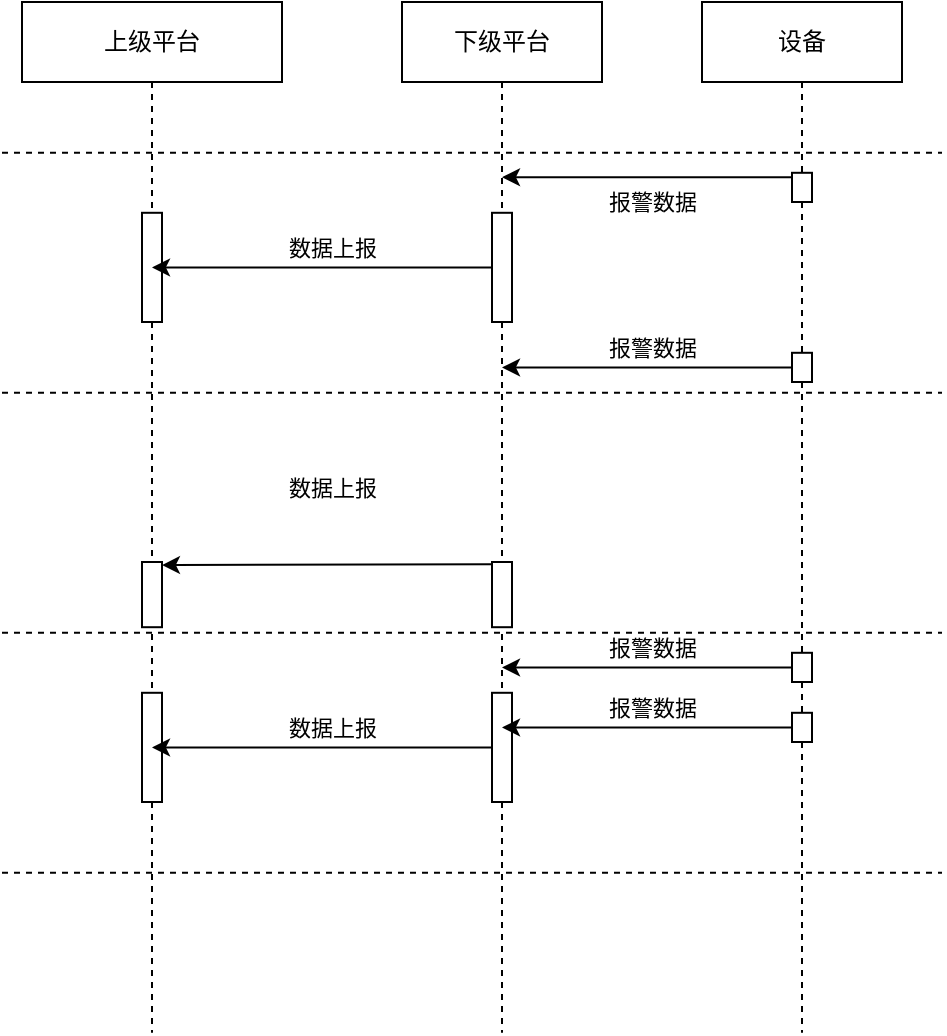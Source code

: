 <mxfile version="16.2.2" type="github" pages="5">
  <diagram name="Page-1" id="c37626ed-c26b-45fb-9056-f9ebc6bb27b6">
    <mxGraphModel dx="1123" dy="1518" grid="1" gridSize="10" guides="1" tooltips="1" connect="1" arrows="1" fold="1" page="1" pageScale="1" pageWidth="1100" pageHeight="850" background="none" math="0" shadow="0">
      <root>
        <mxCell id="0" />
        <mxCell id="1" parent="0" />
        <mxCell id="dhRPjGZvzD08Ao77nAWI-18" value="上级平台" style="shape=umlLifeline;perimeter=lifelinePerimeter;whiteSpace=wrap;html=1;container=1;collapsible=0;recursiveResize=0;outlineConnect=0;" vertex="1" parent="1">
          <mxGeometry x="325" y="-683" width="130" height="515.4" as="geometry" />
        </mxCell>
        <mxCell id="dhRPjGZvzD08Ao77nAWI-32" value="" style="html=1;points=[];perimeter=orthogonalPerimeter;" vertex="1" parent="dhRPjGZvzD08Ao77nAWI-18">
          <mxGeometry x="60" y="105.4" width="10" height="54.6" as="geometry" />
        </mxCell>
        <mxCell id="dhRPjGZvzD08Ao77nAWI-46" value="" style="html=1;points=[];perimeter=orthogonalPerimeter;" vertex="1" parent="dhRPjGZvzD08Ao77nAWI-18">
          <mxGeometry x="60" y="280" width="10" height="32.6" as="geometry" />
        </mxCell>
        <mxCell id="dhRPjGZvzD08Ao77nAWI-48" value="" style="html=1;points=[];perimeter=orthogonalPerimeter;" vertex="1" parent="dhRPjGZvzD08Ao77nAWI-18">
          <mxGeometry x="60" y="345.4" width="10" height="54.6" as="geometry" />
        </mxCell>
        <mxCell id="dhRPjGZvzD08Ao77nAWI-29" value="下级平台" style="shape=umlLifeline;perimeter=lifelinePerimeter;whiteSpace=wrap;html=1;container=1;collapsible=0;recursiveResize=0;outlineConnect=0;" vertex="1" parent="1">
          <mxGeometry x="515" y="-683" width="100" height="515.4" as="geometry" />
        </mxCell>
        <mxCell id="dhRPjGZvzD08Ao77nAWI-30" value="" style="html=1;points=[];perimeter=orthogonalPerimeter;" vertex="1" parent="dhRPjGZvzD08Ao77nAWI-29">
          <mxGeometry x="45" y="105.4" width="10" height="54.6" as="geometry" />
        </mxCell>
        <mxCell id="dhRPjGZvzD08Ao77nAWI-45" value="" style="html=1;points=[];perimeter=orthogonalPerimeter;" vertex="1" parent="dhRPjGZvzD08Ao77nAWI-29">
          <mxGeometry x="45" y="280" width="10" height="32.6" as="geometry" />
        </mxCell>
        <mxCell id="dhRPjGZvzD08Ao77nAWI-47" value="" style="html=1;points=[];perimeter=orthogonalPerimeter;" vertex="1" parent="dhRPjGZvzD08Ao77nAWI-29">
          <mxGeometry x="45" y="345.4" width="10" height="54.6" as="geometry" />
        </mxCell>
        <mxCell id="dhRPjGZvzD08Ao77nAWI-35" value="" style="endArrow=none;dashed=1;html=1;rounded=0;" edge="1" parent="1">
          <mxGeometry width="50" height="50" relative="1" as="geometry">
            <mxPoint x="315" y="-607.6" as="sourcePoint" />
            <mxPoint x="785" y="-607.6" as="targetPoint" />
            <Array as="points" />
          </mxGeometry>
        </mxCell>
        <mxCell id="dhRPjGZvzD08Ao77nAWI-36" value="设备" style="shape=umlLifeline;perimeter=lifelinePerimeter;whiteSpace=wrap;html=1;container=1;collapsible=0;recursiveResize=0;outlineConnect=0;" vertex="1" parent="1">
          <mxGeometry x="665" y="-683" width="100" height="515.4" as="geometry" />
        </mxCell>
        <mxCell id="dhRPjGZvzD08Ao77nAWI-37" value="" style="html=1;points=[];perimeter=orthogonalPerimeter;" vertex="1" parent="dhRPjGZvzD08Ao77nAWI-36">
          <mxGeometry x="45" y="85.4" width="10" height="14.6" as="geometry" />
        </mxCell>
        <mxCell id="dhRPjGZvzD08Ao77nAWI-42" value="" style="html=1;points=[];perimeter=orthogonalPerimeter;" vertex="1" parent="dhRPjGZvzD08Ao77nAWI-36">
          <mxGeometry x="45" y="175.4" width="10" height="14.6" as="geometry" />
        </mxCell>
        <mxCell id="dhRPjGZvzD08Ao77nAWI-43" value="" style="html=1;points=[];perimeter=orthogonalPerimeter;" vertex="1" parent="dhRPjGZvzD08Ao77nAWI-36">
          <mxGeometry x="45" y="325.4" width="10" height="14.6" as="geometry" />
        </mxCell>
        <mxCell id="dhRPjGZvzD08Ao77nAWI-44" value="" style="html=1;points=[];perimeter=orthogonalPerimeter;" vertex="1" parent="dhRPjGZvzD08Ao77nAWI-36">
          <mxGeometry x="45" y="355.4" width="10" height="14.6" as="geometry" />
        </mxCell>
        <mxCell id="dhRPjGZvzD08Ao77nAWI-38" value="" style="edgeStyle=none;rounded=0;orthogonalLoop=1;jettySize=auto;html=1;exitX=0;exitY=0.15;exitDx=0;exitDy=0;exitPerimeter=0;" edge="1" parent="1" source="dhRPjGZvzD08Ao77nAWI-37" target="dhRPjGZvzD08Ao77nAWI-29">
          <mxGeometry relative="1" as="geometry" />
        </mxCell>
        <mxCell id="KSoU40tBE0DoYhGJy6ek-4" value="报警数据" style="edgeLabel;html=1;align=center;verticalAlign=middle;resizable=0;points=[];" vertex="1" connectable="0" parent="dhRPjGZvzD08Ao77nAWI-38">
          <mxGeometry x="-0.406" y="2" relative="1" as="geometry">
            <mxPoint x="-27" y="10" as="offset" />
          </mxGeometry>
        </mxCell>
        <mxCell id="dhRPjGZvzD08Ao77nAWI-39" value="" style="endArrow=none;dashed=1;html=1;rounded=0;" edge="1" parent="1">
          <mxGeometry width="50" height="50" relative="1" as="geometry">
            <mxPoint x="315" y="-487.6" as="sourcePoint" />
            <mxPoint x="785" y="-487.6" as="targetPoint" />
            <Array as="points" />
          </mxGeometry>
        </mxCell>
        <mxCell id="dhRPjGZvzD08Ao77nAWI-40" value="" style="endArrow=none;dashed=1;html=1;rounded=0;" edge="1" parent="1">
          <mxGeometry width="50" height="50" relative="1" as="geometry">
            <mxPoint x="315" y="-367.6" as="sourcePoint" />
            <mxPoint x="785" y="-367.6" as="targetPoint" />
            <Array as="points" />
          </mxGeometry>
        </mxCell>
        <mxCell id="dhRPjGZvzD08Ao77nAWI-41" value="" style="endArrow=none;dashed=1;html=1;rounded=0;" edge="1" parent="1">
          <mxGeometry width="50" height="50" relative="1" as="geometry">
            <mxPoint x="315" y="-247.6" as="sourcePoint" />
            <mxPoint x="785" y="-247.6" as="targetPoint" />
            <Array as="points" />
          </mxGeometry>
        </mxCell>
        <mxCell id="dhRPjGZvzD08Ao77nAWI-49" value="" style="edgeStyle=none;rounded=0;orthogonalLoop=1;jettySize=auto;html=1;entryX=0.997;entryY=0.047;entryDx=0;entryDy=0;entryPerimeter=0;exitX=0;exitY=0.035;exitDx=0;exitDy=0;exitPerimeter=0;" edge="1" parent="1" source="dhRPjGZvzD08Ao77nAWI-45" target="dhRPjGZvzD08Ao77nAWI-46">
          <mxGeometry relative="1" as="geometry">
            <mxPoint x="550" y="-402" as="sourcePoint" />
            <mxPoint x="400" y="-402" as="targetPoint" />
            <Array as="points" />
          </mxGeometry>
        </mxCell>
        <mxCell id="dhRPjGZvzD08Ao77nAWI-51" value="" style="edgeStyle=none;rounded=0;orthogonalLoop=1;jettySize=auto;html=1;" edge="1" parent="1" source="dhRPjGZvzD08Ao77nAWI-30" target="dhRPjGZvzD08Ao77nAWI-18">
          <mxGeometry relative="1" as="geometry" />
        </mxCell>
        <mxCell id="KSoU40tBE0DoYhGJy6ek-1" value="数据上报" style="edgeLabel;html=1;align=center;verticalAlign=middle;resizable=0;points=[];" vertex="1" connectable="0" parent="dhRPjGZvzD08Ao77nAWI-51">
          <mxGeometry x="-0.42" y="-1" relative="1" as="geometry">
            <mxPoint x="-31" y="-9" as="offset" />
          </mxGeometry>
        </mxCell>
        <mxCell id="dhRPjGZvzD08Ao77nAWI-52" value="" style="edgeStyle=none;rounded=0;orthogonalLoop=1;jettySize=auto;html=1;" edge="1" parent="1" source="dhRPjGZvzD08Ao77nAWI-47" target="dhRPjGZvzD08Ao77nAWI-18">
          <mxGeometry relative="1" as="geometry" />
        </mxCell>
        <mxCell id="dhRPjGZvzD08Ao77nAWI-53" value="" style="edgeStyle=none;rounded=0;orthogonalLoop=1;jettySize=auto;html=1;" edge="1" parent="1" source="dhRPjGZvzD08Ao77nAWI-42" target="dhRPjGZvzD08Ao77nAWI-29">
          <mxGeometry relative="1" as="geometry" />
        </mxCell>
        <mxCell id="dhRPjGZvzD08Ao77nAWI-54" value="" style="edgeStyle=none;rounded=0;orthogonalLoop=1;jettySize=auto;html=1;" edge="1" parent="1" source="dhRPjGZvzD08Ao77nAWI-43" target="dhRPjGZvzD08Ao77nAWI-29">
          <mxGeometry relative="1" as="geometry" />
        </mxCell>
        <mxCell id="dhRPjGZvzD08Ao77nAWI-55" value="" style="edgeStyle=none;rounded=0;orthogonalLoop=1;jettySize=auto;html=1;" edge="1" parent="1" source="dhRPjGZvzD08Ao77nAWI-44" target="dhRPjGZvzD08Ao77nAWI-29">
          <mxGeometry relative="1" as="geometry" />
        </mxCell>
        <mxCell id="KSoU40tBE0DoYhGJy6ek-3" value="数据上报" style="edgeLabel;html=1;align=center;verticalAlign=middle;resizable=0;points=[];" vertex="1" connectable="0" parent="1">
          <mxGeometry x="479.998" y="-320.0" as="geometry" />
        </mxCell>
        <mxCell id="KSoU40tBE0DoYhGJy6ek-2" value="数据上报" style="edgeLabel;html=1;align=center;verticalAlign=middle;resizable=0;points=[];" vertex="1" connectable="0" parent="1">
          <mxGeometry x="479.998" y="-440.0" as="geometry" />
        </mxCell>
        <mxCell id="KSoU40tBE0DoYhGJy6ek-5" value="报警数据" style="edgeLabel;html=1;align=center;verticalAlign=middle;resizable=0;points=[];" vertex="1" connectable="0" parent="1">
          <mxGeometry x="640.004" y="-510.0" as="geometry" />
        </mxCell>
        <mxCell id="KSoU40tBE0DoYhGJy6ek-6" value="报警数据" style="edgeLabel;html=1;align=center;verticalAlign=middle;resizable=0;points=[];" vertex="1" connectable="0" parent="1">
          <mxGeometry x="640.004" y="-360.0" as="geometry" />
        </mxCell>
        <mxCell id="KSoU40tBE0DoYhGJy6ek-7" value="报警数据" style="edgeLabel;html=1;align=center;verticalAlign=middle;resizable=0;points=[];" vertex="1" connectable="0" parent="1">
          <mxGeometry x="640.004" y="-330.0" as="geometry" />
        </mxCell>
      </root>
    </mxGraphModel>
  </diagram>
  <diagram id="k4smMWwGvKwOR4Ik-S3E" name="趋势图">
    <mxGraphModel dx="1347" dy="1971" grid="1" gridSize="10" guides="1" tooltips="1" connect="1" arrows="1" fold="1" page="1" pageScale="1" pageWidth="827" pageHeight="1169" math="0" shadow="0">
      <root>
        <mxCell id="NJLI8shMKvCf9KrKucQ3-0" />
        <mxCell id="NJLI8shMKvCf9KrKucQ3-1" parent="NJLI8shMKvCf9KrKucQ3-0" />
        <mxCell id="W-Kb8Sh_XI5pBxy5fv9S-0" value="上级管理平台" style="rounded=0;whiteSpace=wrap;html=1;" vertex="1" parent="NJLI8shMKvCf9KrKucQ3-1">
          <mxGeometry x="310" y="-600" width="120" height="60" as="geometry" />
        </mxCell>
        <mxCell id="W-Kb8Sh_XI5pBxy5fv9S-1" value="" style="edgeStyle=none;shape=flexArrow;rounded=0;orthogonalLoop=1;jettySize=auto;html=1;" edge="1" parent="NJLI8shMKvCf9KrKucQ3-1" source="W-Kb8Sh_XI5pBxy5fv9S-2" target="W-Kb8Sh_XI5pBxy5fv9S-0">
          <mxGeometry relative="1" as="geometry" />
        </mxCell>
        <mxCell id="W-Kb8Sh_XI5pBxy5fv9S-2" value="下级管理平台" style="rounded=0;whiteSpace=wrap;html=1;" vertex="1" parent="NJLI8shMKvCf9KrKucQ3-1">
          <mxGeometry x="310" y="-425" width="120" height="60" as="geometry" />
        </mxCell>
        <mxCell id="W-Kb8Sh_XI5pBxy5fv9S-3" value="" style="edgeStyle=none;shape=flexArrow;rounded=0;orthogonalLoop=1;jettySize=auto;html=1;entryX=0.75;entryY=1;entryDx=0;entryDy=0;" edge="1" parent="NJLI8shMKvCf9KrKucQ3-1" source="W-Kb8Sh_XI5pBxy5fv9S-4" target="W-Kb8Sh_XI5pBxy5fv9S-0">
          <mxGeometry relative="1" as="geometry" />
        </mxCell>
        <mxCell id="W-Kb8Sh_XI5pBxy5fv9S-4" value="染色网关" style="points=[];aspect=fixed;html=1;align=center;shadow=0;dashed=0;image;image=img/lib/allied_telesis/media_converters/Media_Converter_Modular.svg;" vertex="1" parent="NJLI8shMKvCf9KrKucQ3-1">
          <mxGeometry x="489.2" y="-440" width="70.8" height="54.6" as="geometry" />
        </mxCell>
        <mxCell id="W-Kb8Sh_XI5pBxy5fv9S-5" style="edgeStyle=none;shape=flexArrow;rounded=0;orthogonalLoop=1;jettySize=auto;html=1;entryX=1;entryY=0.5;entryDx=0;entryDy=0;" edge="1" parent="NJLI8shMKvCf9KrKucQ3-1" source="W-Kb8Sh_XI5pBxy5fv9S-6" target="W-Kb8Sh_XI5pBxy5fv9S-0">
          <mxGeometry relative="1" as="geometry" />
        </mxCell>
        <mxCell id="W-Kb8Sh_XI5pBxy5fv9S-6" value="染色网关" style="points=[];aspect=fixed;html=1;align=center;shadow=0;dashed=0;image;image=img/lib/allied_telesis/media_converters/Media_Converter_Modular.svg;" vertex="1" parent="NJLI8shMKvCf9KrKucQ3-1">
          <mxGeometry x="560" y="-530" width="70.8" height="54.6" as="geometry" />
        </mxCell>
        <mxCell id="W-Kb8Sh_XI5pBxy5fv9S-7" value="" style="shape=flexArrow;rounded=0;orthogonalLoop=1;jettySize=auto;html=1;" edge="1" parent="NJLI8shMKvCf9KrKucQ3-1" source="W-Kb8Sh_XI5pBxy5fv9S-8" target="W-Kb8Sh_XI5pBxy5fv9S-2">
          <mxGeometry relative="1" as="geometry" />
        </mxCell>
        <mxCell id="W-Kb8Sh_XI5pBxy5fv9S-8" value="染色网关" style="points=[];aspect=fixed;html=1;align=center;shadow=0;dashed=0;image;image=img/lib/allied_telesis/media_converters/Media_Converter_Modular.svg;" vertex="1" parent="NJLI8shMKvCf9KrKucQ3-1">
          <mxGeometry x="260" y="-270" width="70.8" height="54.6" as="geometry" />
        </mxCell>
        <mxCell id="W-Kb8Sh_XI5pBxy5fv9S-9" value="" style="edgeStyle=none;shape=flexArrow;rounded=0;orthogonalLoop=1;jettySize=auto;html=1;" edge="1" parent="NJLI8shMKvCf9KrKucQ3-1" source="W-Kb8Sh_XI5pBxy5fv9S-10" target="W-Kb8Sh_XI5pBxy5fv9S-2">
          <mxGeometry relative="1" as="geometry" />
        </mxCell>
        <mxCell id="W-Kb8Sh_XI5pBxy5fv9S-10" value="染色网关" style="points=[];aspect=fixed;html=1;align=center;shadow=0;dashed=0;image;image=img/lib/allied_telesis/media_converters/Media_Converter_Modular.svg;" vertex="1" parent="NJLI8shMKvCf9KrKucQ3-1">
          <mxGeometry x="429.2" y="-270" width="70.8" height="54.6" as="geometry" />
        </mxCell>
      </root>
    </mxGraphModel>
  </diagram>
  <diagram id="I-PCc_7QJtp3--57oG5d" name="设备-&gt;平台">
    <mxGraphModel dx="3276" dy="2627" grid="1" gridSize="10" guides="1" tooltips="1" connect="1" arrows="1" fold="1" page="1" pageScale="1" pageWidth="827" pageHeight="1169" math="0" shadow="0">
      <root>
        <mxCell id="DFpaLJx0KEZfhMfiUNPI-0" />
        <mxCell id="DFpaLJx0KEZfhMfiUNPI-1" parent="DFpaLJx0KEZfhMfiUNPI-0" />
        <mxCell id="6ZMXe1f9MDhmLWCWLghN-4" value="下级平台" style="shape=umlLifeline;perimeter=lifelinePerimeter;whiteSpace=wrap;html=1;container=1;collapsible=0;recursiveResize=0;outlineConnect=0;" vertex="1" parent="DFpaLJx0KEZfhMfiUNPI-1">
          <mxGeometry x="-50" y="-780" width="100" height="650" as="geometry" />
        </mxCell>
        <mxCell id="6ZMXe1f9MDhmLWCWLghN-5" value="" style="html=1;points=[];perimeter=orthogonalPerimeter;" vertex="1" parent="6ZMXe1f9MDhmLWCWLghN-4">
          <mxGeometry x="45" y="92.0" width="10" height="28" as="geometry" />
        </mxCell>
        <mxCell id="6ZMXe1f9MDhmLWCWLghN-35" value="" style="html=1;points=[];perimeter=orthogonalPerimeter;" vertex="1" parent="6ZMXe1f9MDhmLWCWLghN-4">
          <mxGeometry x="45" y="152" width="10" height="28" as="geometry" />
        </mxCell>
        <mxCell id="6ZMXe1f9MDhmLWCWLghN-40" value="" style="html=1;points=[];perimeter=orthogonalPerimeter;" vertex="1" parent="6ZMXe1f9MDhmLWCWLghN-4">
          <mxGeometry x="45" y="270" width="10" height="28" as="geometry" />
        </mxCell>
        <mxCell id="CB8Sl7y3f9_4LkdyxGWz-1" value="" style="html=1;points=[];perimeter=orthogonalPerimeter;" vertex="1" parent="6ZMXe1f9MDhmLWCWLghN-4">
          <mxGeometry x="45" y="390" width="10" height="28" as="geometry" />
        </mxCell>
        <mxCell id="CB8Sl7y3f9_4LkdyxGWz-18" value="" style="html=1;points=[];perimeter=orthogonalPerimeter;" vertex="1" parent="6ZMXe1f9MDhmLWCWLghN-4">
          <mxGeometry x="50" y="550" width="10" height="28" as="geometry" />
        </mxCell>
        <mxCell id="CB8Sl7y3f9_4LkdyxGWz-22" value="" style="html=1;points=[];perimeter=orthogonalPerimeter;" vertex="1" parent="6ZMXe1f9MDhmLWCWLghN-4">
          <mxGeometry x="45" y="210" width="10" height="40" as="geometry" />
        </mxCell>
        <mxCell id="CB8Sl7y3f9_4LkdyxGWz-23" value="汇聚数据" style="edgeStyle=orthogonalEdgeStyle;html=1;align=left;spacingLeft=2;endArrow=block;rounded=0;entryX=1.021;entryY=0.907;dashed=1;dashPattern=1 1;entryDx=0;entryDy=0;entryPerimeter=0;exitX=1;exitY=0.208;exitDx=0;exitDy=0;exitPerimeter=0;" edge="1" target="CB8Sl7y3f9_4LkdyxGWz-22" parent="6ZMXe1f9MDhmLWCWLghN-4" source="CB8Sl7y3f9_4LkdyxGWz-22">
          <mxGeometry relative="1" as="geometry">
            <mxPoint x="60" y="217" as="sourcePoint" />
            <Array as="points">
              <mxPoint x="55" y="217" />
              <mxPoint x="85" y="217" />
              <mxPoint x="85" y="246" />
            </Array>
          </mxGeometry>
        </mxCell>
        <mxCell id="CB8Sl7y3f9_4LkdyxGWz-24" value="" style="html=1;points=[];perimeter=orthogonalPerimeter;" vertex="1" parent="6ZMXe1f9MDhmLWCWLghN-4">
          <mxGeometry x="45" y="210" width="10" height="40" as="geometry" />
        </mxCell>
        <mxCell id="CB8Sl7y3f9_4LkdyxGWz-25" value="汇聚数据" style="edgeStyle=orthogonalEdgeStyle;html=1;align=left;spacingLeft=2;endArrow=block;rounded=0;entryX=1.021;entryY=0.907;dashed=1;dashPattern=1 1;entryDx=0;entryDy=0;entryPerimeter=0;exitX=1;exitY=0.208;exitDx=0;exitDy=0;exitPerimeter=0;" edge="1" parent="6ZMXe1f9MDhmLWCWLghN-4">
          <mxGeometry relative="1" as="geometry">
            <mxPoint x="55" y="478.32" as="sourcePoint" />
            <Array as="points">
              <mxPoint x="55" y="477" />
              <mxPoint x="85" y="477" />
              <mxPoint x="85" y="506" />
            </Array>
            <mxPoint x="55.21" y="506.28" as="targetPoint" />
          </mxGeometry>
        </mxCell>
        <mxCell id="CB8Sl7y3f9_4LkdyxGWz-26" value="" style="html=1;points=[];perimeter=orthogonalPerimeter;" vertex="1" parent="6ZMXe1f9MDhmLWCWLghN-4">
          <mxGeometry x="45" y="470" width="10" height="40" as="geometry" />
        </mxCell>
        <mxCell id="6ZMXe1f9MDhmLWCWLghN-8" value="" style="endArrow=none;dashed=1;html=1;rounded=0;" edge="1" parent="DFpaLJx0KEZfhMfiUNPI-1">
          <mxGeometry width="50" height="50" relative="1" as="geometry">
            <mxPoint x="-330" y="-720" as="sourcePoint" />
            <mxPoint x="330" y="-720" as="targetPoint" />
            <Array as="points" />
          </mxGeometry>
        </mxCell>
        <mxCell id="6ZMXe1f9MDhmLWCWLghN-9" value="染色模块" style="shape=umlLifeline;perimeter=lifelinePerimeter;whiteSpace=wrap;html=1;container=1;collapsible=0;recursiveResize=0;outlineConnect=0;" vertex="1" parent="DFpaLJx0KEZfhMfiUNPI-1">
          <mxGeometry x="230" y="-780" width="100" height="650" as="geometry" />
        </mxCell>
        <mxCell id="6ZMXe1f9MDhmLWCWLghN-32" value="" style="html=1;points=[];perimeter=orthogonalPerimeter;" vertex="1" parent="6ZMXe1f9MDhmLWCWLghN-9">
          <mxGeometry x="45" y="92" width="10" height="28" as="geometry" />
        </mxCell>
        <mxCell id="6ZMXe1f9MDhmLWCWLghN-45" value="" style="html=1;points=[];perimeter=orthogonalPerimeter;" vertex="1" parent="6ZMXe1f9MDhmLWCWLghN-9">
          <mxGeometry x="45" y="152" width="10" height="28" as="geometry" />
        </mxCell>
        <mxCell id="CB8Sl7y3f9_4LkdyxGWz-2" value="" style="html=1;points=[];perimeter=orthogonalPerimeter;" vertex="1" parent="6ZMXe1f9MDhmLWCWLghN-9">
          <mxGeometry x="45" y="390" width="10" height="28" as="geometry" />
        </mxCell>
        <mxCell id="6ZMXe1f9MDhmLWCWLghN-14" value="" style="edgeStyle=none;rounded=0;orthogonalLoop=1;jettySize=auto;html=1;entryX=0.995;entryY=0.043;entryDx=0;entryDy=0;entryPerimeter=0;exitX=-0.193;exitY=0.054;exitDx=0;exitDy=0;exitPerimeter=0;" edge="1" parent="DFpaLJx0KEZfhMfiUNPI-1" source="6ZMXe1f9MDhmLWCWLghN-32" target="6ZMXe1f9MDhmLWCWLghN-5">
          <mxGeometry relative="1" as="geometry">
            <mxPoint x="240" y="-687" as="sourcePoint" />
            <mxPoint x="-36" y="-696" as="targetPoint" />
          </mxGeometry>
        </mxCell>
        <mxCell id="6ZMXe1f9MDhmLWCWLghN-31" value="PUSH" style="edgeLabel;html=1;align=center;verticalAlign=middle;resizable=0;points=[];" vertex="1" connectable="0" parent="6ZMXe1f9MDhmLWCWLghN-14">
          <mxGeometry x="-0.343" y="1" relative="1" as="geometry">
            <mxPoint x="54" y="-11" as="offset" />
          </mxGeometry>
        </mxCell>
        <mxCell id="6ZMXe1f9MDhmLWCWLghN-33" value="" style="endArrow=classic;html=1;rounded=0;exitX=1.09;exitY=0.859;exitDx=0;exitDy=0;exitPerimeter=0;entryX=-0.023;entryY=0.859;entryDx=0;entryDy=0;entryPerimeter=0;" edge="1" parent="DFpaLJx0KEZfhMfiUNPI-1" source="6ZMXe1f9MDhmLWCWLghN-5" target="6ZMXe1f9MDhmLWCWLghN-32">
          <mxGeometry width="50" height="50" relative="1" as="geometry">
            <mxPoint x="84" y="-648" as="sourcePoint" />
            <mxPoint x="134" y="-698" as="targetPoint" />
          </mxGeometry>
        </mxCell>
        <mxCell id="6ZMXe1f9MDhmLWCWLghN-34" value="ACK" style="edgeLabel;html=1;align=center;verticalAlign=middle;resizable=0;points=[];" vertex="1" connectable="0" parent="6ZMXe1f9MDhmLWCWLghN-33">
          <mxGeometry x="-0.088" y="-2" relative="1" as="geometry">
            <mxPoint x="-89" y="-12" as="offset" />
          </mxGeometry>
        </mxCell>
        <mxCell id="gcvQyyXbxjTSaQXd6-Sk-0" value="上级平台" style="shape=umlLifeline;perimeter=lifelinePerimeter;whiteSpace=wrap;html=1;container=1;collapsible=0;recursiveResize=0;outlineConnect=0;" vertex="1" parent="DFpaLJx0KEZfhMfiUNPI-1">
          <mxGeometry x="-330" y="-780" width="100" height="650" as="geometry" />
        </mxCell>
        <mxCell id="gcvQyyXbxjTSaQXd6-Sk-2" value="" style="html=1;points=[];perimeter=orthogonalPerimeter;" vertex="1" parent="gcvQyyXbxjTSaQXd6-Sk-0">
          <mxGeometry x="45" y="270" width="10" height="28" as="geometry" />
        </mxCell>
        <mxCell id="CB8Sl7y3f9_4LkdyxGWz-0" value="" style="endArrow=none;dashed=1;html=1;rounded=0;" edge="1" parent="gcvQyyXbxjTSaQXd6-Sk-0">
          <mxGeometry width="50" height="50" relative="1" as="geometry">
            <mxPoint y="620" as="sourcePoint" />
            <mxPoint x="660" y="620" as="targetPoint" />
            <Array as="points" />
          </mxGeometry>
        </mxCell>
        <mxCell id="CB8Sl7y3f9_4LkdyxGWz-13" value="" style="html=1;points=[];perimeter=orthogonalPerimeter;" vertex="1" parent="gcvQyyXbxjTSaQXd6-Sk-0">
          <mxGeometry x="45" y="550" width="10" height="28" as="geometry" />
        </mxCell>
        <mxCell id="6ZMXe1f9MDhmLWCWLghN-36" value="" style="edgeStyle=none;rounded=0;orthogonalLoop=1;jettySize=auto;html=1;entryX=0.995;entryY=0.043;entryDx=0;entryDy=0;entryPerimeter=0;exitX=0.033;exitY=0.046;exitDx=0;exitDy=0;exitPerimeter=0;" edge="1" parent="DFpaLJx0KEZfhMfiUNPI-1" target="6ZMXe1f9MDhmLWCWLghN-35" source="6ZMXe1f9MDhmLWCWLghN-45">
          <mxGeometry relative="1" as="geometry">
            <mxPoint x="255" y="-625.585" as="sourcePoint" />
            <mxPoint y="-636" as="targetPoint" />
          </mxGeometry>
        </mxCell>
        <mxCell id="6ZMXe1f9MDhmLWCWLghN-37" value="PUSH" style="edgeLabel;html=1;align=center;verticalAlign=middle;resizable=0;points=[];" vertex="1" connectable="0" parent="6ZMXe1f9MDhmLWCWLghN-36">
          <mxGeometry x="-0.343" y="1" relative="1" as="geometry">
            <mxPoint x="54" y="-11" as="offset" />
          </mxGeometry>
        </mxCell>
        <mxCell id="6ZMXe1f9MDhmLWCWLghN-38" value="" style="endArrow=classic;html=1;rounded=0;exitX=1.09;exitY=0.859;exitDx=0;exitDy=0;exitPerimeter=0;" edge="1" parent="DFpaLJx0KEZfhMfiUNPI-1" source="6ZMXe1f9MDhmLWCWLghN-35" target="6ZMXe1f9MDhmLWCWLghN-45">
          <mxGeometry width="50" height="50" relative="1" as="geometry">
            <mxPoint x="120" y="-588" as="sourcePoint" />
            <mxPoint x="254.77" y="-603.948" as="targetPoint" />
          </mxGeometry>
        </mxCell>
        <mxCell id="6ZMXe1f9MDhmLWCWLghN-39" value="ACK" style="edgeLabel;html=1;align=center;verticalAlign=middle;resizable=0;points=[];" vertex="1" connectable="0" parent="6ZMXe1f9MDhmLWCWLghN-38">
          <mxGeometry x="-0.088" y="-2" relative="1" as="geometry">
            <mxPoint x="-89" y="-12" as="offset" />
          </mxGeometry>
        </mxCell>
        <mxCell id="gcvQyyXbxjTSaQXd6-Sk-3" value="" style="edgeStyle=none;rounded=0;orthogonalLoop=1;jettySize=auto;html=1;exitX=0.141;exitY=0.064;exitDx=0;exitDy=0;exitPerimeter=0;entryX=0.995;entryY=0.043;entryDx=0;entryDy=0;entryPerimeter=0;" edge="1" parent="DFpaLJx0KEZfhMfiUNPI-1" target="gcvQyyXbxjTSaQXd6-Sk-2" source="6ZMXe1f9MDhmLWCWLghN-40">
          <mxGeometry relative="1" as="geometry">
            <mxPoint x="-25" y="-537.585" as="sourcePoint" />
            <mxPoint x="-280" y="-548" as="targetPoint" />
          </mxGeometry>
        </mxCell>
        <mxCell id="gcvQyyXbxjTSaQXd6-Sk-4" value="汇聚数据PUSH" style="edgeLabel;html=1;align=center;verticalAlign=middle;resizable=0;points=[];" vertex="1" connectable="0" parent="gcvQyyXbxjTSaQXd6-Sk-3">
          <mxGeometry x="-0.343" y="1" relative="1" as="geometry">
            <mxPoint x="54" y="-11" as="offset" />
          </mxGeometry>
        </mxCell>
        <mxCell id="gcvQyyXbxjTSaQXd6-Sk-5" value="" style="endArrow=classic;html=1;rounded=0;exitX=1.09;exitY=0.859;exitDx=0;exitDy=0;exitPerimeter=0;entryX=-0.11;entryY=0.849;entryDx=0;entryDy=0;entryPerimeter=0;" edge="1" parent="DFpaLJx0KEZfhMfiUNPI-1" source="gcvQyyXbxjTSaQXd6-Sk-2" target="6ZMXe1f9MDhmLWCWLghN-40">
          <mxGeometry width="50" height="50" relative="1" as="geometry">
            <mxPoint x="-160" y="-500" as="sourcePoint" />
            <mxPoint x="-25.23" y="-515.948" as="targetPoint" />
          </mxGeometry>
        </mxCell>
        <mxCell id="gcvQyyXbxjTSaQXd6-Sk-6" value="ACK" style="edgeLabel;html=1;align=center;verticalAlign=middle;resizable=0;points=[];" vertex="1" connectable="0" parent="gcvQyyXbxjTSaQXd6-Sk-5">
          <mxGeometry x="-0.088" y="-2" relative="1" as="geometry">
            <mxPoint x="-89" y="-12" as="offset" />
          </mxGeometry>
        </mxCell>
        <mxCell id="6ZMXe1f9MDhmLWCWLghN-17" value="" style="endArrow=none;dashed=1;html=1;rounded=0;" edge="1" parent="DFpaLJx0KEZfhMfiUNPI-1">
          <mxGeometry width="50" height="50" relative="1" as="geometry">
            <mxPoint x="-330" y="-440" as="sourcePoint" />
            <mxPoint x="330" y="-440" as="targetPoint" />
            <Array as="points" />
          </mxGeometry>
        </mxCell>
        <mxCell id="CB8Sl7y3f9_4LkdyxGWz-3" value="" style="edgeStyle=none;rounded=0;orthogonalLoop=1;jettySize=auto;html=1;entryX=-0.128;entryY=0.028;entryDx=0;entryDy=0;entryPerimeter=0;exitX=1.042;exitY=0.052;exitDx=0;exitDy=0;exitPerimeter=0;" edge="1" parent="DFpaLJx0KEZfhMfiUNPI-1" source="CB8Sl7y3f9_4LkdyxGWz-1" target="CB8Sl7y3f9_4LkdyxGWz-2">
          <mxGeometry relative="1" as="geometry">
            <mxPoint x="10" y="-390" as="sourcePoint" />
            <mxPoint x="134.95" y="-389.996" as="targetPoint" />
          </mxGeometry>
        </mxCell>
        <mxCell id="CB8Sl7y3f9_4LkdyxGWz-4" value="PULL" style="edgeLabel;html=1;align=left;verticalAlign=middle;resizable=0;points=[];" vertex="1" connectable="0" parent="CB8Sl7y3f9_4LkdyxGWz-3">
          <mxGeometry x="-0.343" y="1" relative="1" as="geometry">
            <mxPoint x="-89" y="-10" as="offset" />
          </mxGeometry>
        </mxCell>
        <mxCell id="CB8Sl7y3f9_4LkdyxGWz-5" value="" style="edgeStyle=none;rounded=0;orthogonalLoop=1;jettySize=auto;html=1;exitX=-0.02;exitY=0.743;exitDx=0;exitDy=0;exitPerimeter=0;entryX=1.14;entryY=0.743;entryDx=0;entryDy=0;entryPerimeter=0;" edge="1" parent="DFpaLJx0KEZfhMfiUNPI-1" source="CB8Sl7y3f9_4LkdyxGWz-2" target="CB8Sl7y3f9_4LkdyxGWz-1">
          <mxGeometry relative="1" as="geometry">
            <mxPoint x="270.38" y="-369.912" as="sourcePoint" />
            <mxPoint x="10" y="-370" as="targetPoint" />
          </mxGeometry>
        </mxCell>
        <mxCell id="CB8Sl7y3f9_4LkdyxGWz-6" value="Response" style="edgeLabel;html=1;align=center;verticalAlign=middle;resizable=0;points=[];" vertex="1" connectable="0" parent="CB8Sl7y3f9_4LkdyxGWz-5">
          <mxGeometry x="-0.343" y="1" relative="1" as="geometry">
            <mxPoint x="54" y="-11" as="offset" />
          </mxGeometry>
        </mxCell>
        <mxCell id="CB8Sl7y3f9_4LkdyxGWz-14" value="" style="edgeStyle=none;rounded=0;orthogonalLoop=1;jettySize=auto;html=1;exitX=1.176;exitY=0.2;exitDx=0;exitDy=0;exitPerimeter=0;entryX=0.033;entryY=0.167;entryDx=0;entryDy=0;entryPerimeter=0;" edge="1" parent="DFpaLJx0KEZfhMfiUNPI-1" target="CB8Sl7y3f9_4LkdyxGWz-18" source="CB8Sl7y3f9_4LkdyxGWz-13">
          <mxGeometry relative="1" as="geometry">
            <mxPoint x="-360" y="-250" as="sourcePoint" />
            <mxPoint x="-280" y="-268" as="targetPoint" />
          </mxGeometry>
        </mxCell>
        <mxCell id="CB8Sl7y3f9_4LkdyxGWz-15" value="PULL" style="edgeLabel;html=1;align=center;verticalAlign=middle;resizable=0;points=[];" vertex="1" connectable="0" parent="CB8Sl7y3f9_4LkdyxGWz-14">
          <mxGeometry x="-0.343" y="1" relative="1" as="geometry">
            <mxPoint x="-65" y="-11" as="offset" />
          </mxGeometry>
        </mxCell>
        <mxCell id="CB8Sl7y3f9_4LkdyxGWz-16" value="" style="endArrow=classic;html=1;rounded=0;exitX=-0.07;exitY=0.907;exitDx=0;exitDy=0;exitPerimeter=0;entryX=1.124;entryY=0.915;entryDx=0;entryDy=0;entryPerimeter=0;" edge="1" parent="DFpaLJx0KEZfhMfiUNPI-1" source="CB8Sl7y3f9_4LkdyxGWz-18" target="CB8Sl7y3f9_4LkdyxGWz-13">
          <mxGeometry width="50" height="50" relative="1" as="geometry">
            <mxPoint x="-160" y="-220" as="sourcePoint" />
            <mxPoint x="-340" y="-235.2" as="targetPoint" />
          </mxGeometry>
        </mxCell>
        <mxCell id="CB8Sl7y3f9_4LkdyxGWz-19" value="Response" style="edgeLabel;html=1;align=center;verticalAlign=middle;resizable=0;points=[];" vertex="1" connectable="0" parent="CB8Sl7y3f9_4LkdyxGWz-16">
          <mxGeometry x="-0.902" y="1" relative="1" as="geometry">
            <mxPoint x="-16" y="-12" as="offset" />
          </mxGeometry>
        </mxCell>
      </root>
    </mxGraphModel>
  </diagram>
  <diagram id="hVQ6xO76c7vsi_Zf0ho7" name="Page-4">
    <mxGraphModel dx="929" dy="1722" grid="1" gridSize="10" guides="1" tooltips="1" connect="1" arrows="1" fold="1" page="1" pageScale="1" pageWidth="827" pageHeight="1169" math="0" shadow="0">
      <root>
        <mxCell id="G6cySKqPKxWfIRrgHfy4-0" />
        <mxCell id="G6cySKqPKxWfIRrgHfy4-1" parent="G6cySKqPKxWfIRrgHfy4-0" />
        <mxCell id="G6cySKqPKxWfIRrgHfy4-2" value="上级平台" style="shape=umlLifeline;perimeter=lifelinePerimeter;whiteSpace=wrap;html=1;container=1;collapsible=0;recursiveResize=0;outlineConnect=0;" vertex="1" parent="G6cySKqPKxWfIRrgHfy4-1">
          <mxGeometry x="234" y="-770" width="100" height="392" as="geometry" />
        </mxCell>
        <mxCell id="G6cySKqPKxWfIRrgHfy4-3" value="" style="html=1;points=[];perimeter=orthogonalPerimeter;" vertex="1" parent="G6cySKqPKxWfIRrgHfy4-2">
          <mxGeometry x="45" y="120.0" width="10" height="28" as="geometry" />
        </mxCell>
        <mxCell id="G6cySKqPKxWfIRrgHfy4-9" value="" style="html=1;points=[];perimeter=orthogonalPerimeter;" vertex="1" parent="G6cySKqPKxWfIRrgHfy4-2">
          <mxGeometry x="45" y="240" width="10" height="28" as="geometry" />
        </mxCell>
        <mxCell id="G6cySKqPKxWfIRrgHfy4-10" value="" style="edgeStyle=none;rounded=0;orthogonalLoop=1;jettySize=auto;html=1;exitX=0;exitY=0.15;exitDx=0;exitDy=0;exitPerimeter=0;entryX=0.995;entryY=0.043;entryDx=0;entryDy=0;entryPerimeter=0;" edge="1" parent="G6cySKqPKxWfIRrgHfy4-2" target="G6cySKqPKxWfIRrgHfy4-9">
          <mxGeometry relative="1" as="geometry">
            <mxPoint x="305" y="242.415" as="sourcePoint" />
            <mxPoint x="50" y="232" as="targetPoint" />
          </mxGeometry>
        </mxCell>
        <mxCell id="G6cySKqPKxWfIRrgHfy4-11" value="汇聚数据" style="edgeLabel;html=1;align=center;verticalAlign=middle;resizable=0;points=[];" vertex="1" connectable="0" parent="G6cySKqPKxWfIRrgHfy4-10">
          <mxGeometry x="-0.343" y="1" relative="1" as="geometry">
            <mxPoint x="54" y="-11" as="offset" />
          </mxGeometry>
        </mxCell>
        <mxCell id="G6cySKqPKxWfIRrgHfy4-12" value="" style="endArrow=classic;html=1;rounded=0;exitX=1.09;exitY=0.859;exitDx=0;exitDy=0;exitPerimeter=0;entryX=-0.023;entryY=0.859;entryDx=0;entryDy=0;entryPerimeter=0;" edge="1" parent="G6cySKqPKxWfIRrgHfy4-2" source="G6cySKqPKxWfIRrgHfy4-9">
          <mxGeometry width="50" height="50" relative="1" as="geometry">
            <mxPoint x="170" y="280" as="sourcePoint" />
            <mxPoint x="304.77" y="264.052" as="targetPoint" />
          </mxGeometry>
        </mxCell>
        <mxCell id="G6cySKqPKxWfIRrgHfy4-13" value="ACK" style="edgeLabel;html=1;align=center;verticalAlign=middle;resizable=0;points=[];" vertex="1" connectable="0" parent="G6cySKqPKxWfIRrgHfy4-12">
          <mxGeometry x="-0.088" y="-2" relative="1" as="geometry">
            <mxPoint x="-89" y="-12" as="offset" />
          </mxGeometry>
        </mxCell>
        <mxCell id="G6cySKqPKxWfIRrgHfy4-14" value="" style="endArrow=none;dashed=1;html=1;rounded=0;" edge="1" parent="G6cySKqPKxWfIRrgHfy4-1">
          <mxGeometry width="50" height="50" relative="1" as="geometry">
            <mxPoint x="234" y="-698" as="sourcePoint" />
            <mxPoint x="594.0" y="-698" as="targetPoint" />
            <Array as="points" />
          </mxGeometry>
        </mxCell>
        <mxCell id="G6cySKqPKxWfIRrgHfy4-15" value="下级平台" style="shape=umlLifeline;perimeter=lifelinePerimeter;whiteSpace=wrap;html=1;container=1;collapsible=0;recursiveResize=0;outlineConnect=0;" vertex="1" parent="G6cySKqPKxWfIRrgHfy4-1">
          <mxGeometry x="494" y="-770" width="100" height="392" as="geometry" />
        </mxCell>
        <mxCell id="G6cySKqPKxWfIRrgHfy4-16" value="" style="html=1;points=[];perimeter=orthogonalPerimeter;" vertex="1" parent="G6cySKqPKxWfIRrgHfy4-15">
          <mxGeometry x="45" y="120" width="10" height="28" as="geometry" />
        </mxCell>
        <mxCell id="G6cySKqPKxWfIRrgHfy4-17" value="" style="html=1;points=[];perimeter=orthogonalPerimeter;" vertex="1" parent="G6cySKqPKxWfIRrgHfy4-15">
          <mxGeometry x="45" y="240" width="10" height="28" as="geometry" />
        </mxCell>
        <mxCell id="G6cySKqPKxWfIRrgHfy4-19" value="" style="edgeStyle=none;rounded=0;orthogonalLoop=1;jettySize=auto;html=1;exitX=0;exitY=0.15;exitDx=0;exitDy=0;exitPerimeter=0;entryX=0.995;entryY=0.043;entryDx=0;entryDy=0;entryPerimeter=0;" edge="1" parent="G6cySKqPKxWfIRrgHfy4-1" target="G6cySKqPKxWfIRrgHfy4-3">
          <mxGeometry relative="1" as="geometry">
            <mxPoint x="539" y="-647.585" as="sourcePoint" />
            <mxPoint x="284" y="-658" as="targetPoint" />
          </mxGeometry>
        </mxCell>
        <mxCell id="G6cySKqPKxWfIRrgHfy4-20" value="汇聚数据" style="edgeLabel;html=1;align=center;verticalAlign=middle;resizable=0;points=[];" vertex="1" connectable="0" parent="G6cySKqPKxWfIRrgHfy4-19">
          <mxGeometry x="-0.343" y="1" relative="1" as="geometry">
            <mxPoint x="54" y="-11" as="offset" />
          </mxGeometry>
        </mxCell>
        <mxCell id="G6cySKqPKxWfIRrgHfy4-21" value="" style="endArrow=none;dashed=1;html=1;rounded=0;" edge="1" parent="G6cySKqPKxWfIRrgHfy4-1">
          <mxGeometry width="50" height="50" relative="1" as="geometry">
            <mxPoint x="234" y="-575" as="sourcePoint" />
            <mxPoint x="594.0" y="-575" as="targetPoint" />
            <Array as="points" />
          </mxGeometry>
        </mxCell>
        <mxCell id="G6cySKqPKxWfIRrgHfy4-22" value="" style="endArrow=none;dashed=1;html=1;rounded=0;" edge="1" parent="G6cySKqPKxWfIRrgHfy4-1">
          <mxGeometry width="50" height="50" relative="1" as="geometry">
            <mxPoint x="234" y="-455" as="sourcePoint" />
            <mxPoint x="594.0" y="-455" as="targetPoint" />
            <Array as="points" />
          </mxGeometry>
        </mxCell>
        <mxCell id="G6cySKqPKxWfIRrgHfy4-23" value="" style="endArrow=classic;html=1;rounded=0;exitX=1.09;exitY=0.859;exitDx=0;exitDy=0;exitPerimeter=0;entryX=-0.023;entryY=0.859;entryDx=0;entryDy=0;entryPerimeter=0;" edge="1" parent="G6cySKqPKxWfIRrgHfy4-1" source="G6cySKqPKxWfIRrgHfy4-3">
          <mxGeometry width="50" height="50" relative="1" as="geometry">
            <mxPoint x="404" y="-610" as="sourcePoint" />
            <mxPoint x="538.77" y="-625.948" as="targetPoint" />
          </mxGeometry>
        </mxCell>
        <mxCell id="G6cySKqPKxWfIRrgHfy4-24" value="ACK" style="edgeLabel;html=1;align=center;verticalAlign=middle;resizable=0;points=[];" vertex="1" connectable="0" parent="G6cySKqPKxWfIRrgHfy4-23">
          <mxGeometry x="-0.088" y="-2" relative="1" as="geometry">
            <mxPoint x="-89" y="-12" as="offset" />
          </mxGeometry>
        </mxCell>
      </root>
    </mxGraphModel>
  </diagram>
  <diagram id="SXqDdyN7w3NX55JRKLlc" name="Page-5">
    <mxGraphModel dx="770" dy="458" grid="1" gridSize="10" guides="1" tooltips="1" connect="1" arrows="1" fold="1" page="1" pageScale="1" pageWidth="827" pageHeight="1169" math="0" shadow="0">
      <root>
        <mxCell id="aJLldLwMpLSIy6gdxHfS-0" />
        <mxCell id="aJLldLwMpLSIy6gdxHfS-1" parent="aJLldLwMpLSIy6gdxHfS-0" />
        <mxCell id="aJLldLwMpLSIy6gdxHfS-2" value="" style="endArrow=none;dashed=1;html=1;rounded=0;" edge="1" parent="aJLldLwMpLSIy6gdxHfS-1">
          <mxGeometry width="50" height="50" relative="1" as="geometry">
            <mxPoint x="190" y="330" as="sourcePoint" />
            <mxPoint x="710" y="330" as="targetPoint" />
          </mxGeometry>
        </mxCell>
        <mxCell id="aJLldLwMpLSIy6gdxHfS-3" value="染色设备" style="edgeLabel;html=1;align=right;verticalAlign=middle;resizable=0;points=[];" vertex="1" connectable="0" parent="aJLldLwMpLSIy6gdxHfS-2">
          <mxGeometry x="-0.584" y="3" relative="1" as="geometry">
            <mxPoint x="-108" y="3" as="offset" />
          </mxGeometry>
        </mxCell>
        <mxCell id="aJLldLwMpLSIy6gdxHfS-14" value="t" style="edgeLabel;html=1;align=left;verticalAlign=middle;resizable=0;points=[];" vertex="1" connectable="0" parent="aJLldLwMpLSIy6gdxHfS-2">
          <mxGeometry x="0.966" y="-1" relative="1" as="geometry">
            <mxPoint y="-11" as="offset" />
          </mxGeometry>
        </mxCell>
        <mxCell id="aJLldLwMpLSIy6gdxHfS-4" value="" style="endArrow=none;dashed=1;html=1;rounded=0;" edge="1" parent="aJLldLwMpLSIy6gdxHfS-1">
          <mxGeometry width="50" height="50" relative="1" as="geometry">
            <mxPoint x="190" y="430" as="sourcePoint" />
            <mxPoint x="710" y="430" as="targetPoint" />
          </mxGeometry>
        </mxCell>
        <mxCell id="aJLldLwMpLSIy6gdxHfS-5" value="染色平台" style="edgeLabel;html=1;align=right;verticalAlign=middle;resizable=0;points=[];" vertex="1" connectable="0" parent="aJLldLwMpLSIy6gdxHfS-4">
          <mxGeometry x="-0.835" relative="1" as="geometry">
            <mxPoint x="-43" as="offset" />
          </mxGeometry>
        </mxCell>
        <mxCell id="aJLldLwMpLSIy6gdxHfS-16" value="t" style="edgeLabel;html=1;align=left;verticalAlign=middle;resizable=0;points=[];" vertex="1" connectable="0" parent="aJLldLwMpLSIy6gdxHfS-4">
          <mxGeometry x="0.981" relative="1" as="geometry">
            <mxPoint x="-5" y="-10" as="offset" />
          </mxGeometry>
        </mxCell>
        <mxCell id="aJLldLwMpLSIy6gdxHfS-17" value="" style="endArrow=classic;html=1;rounded=0;" edge="1" parent="aJLldLwMpLSIy6gdxHfS-1">
          <mxGeometry width="50" height="50" relative="1" as="geometry">
            <mxPoint x="200" y="330" as="sourcePoint" />
            <mxPoint x="210" y="430" as="targetPoint" />
          </mxGeometry>
        </mxCell>
        <mxCell id="aJLldLwMpLSIy6gdxHfS-18" value="" style="endArrow=classic;html=1;rounded=0;" edge="1" parent="aJLldLwMpLSIy6gdxHfS-1">
          <mxGeometry width="50" height="50" relative="1" as="geometry">
            <mxPoint x="210" y="330" as="sourcePoint" />
            <mxPoint x="220" y="430" as="targetPoint" />
          </mxGeometry>
        </mxCell>
        <mxCell id="aJLldLwMpLSIy6gdxHfS-20" value="" style="endArrow=none;dashed=1;html=1;rounded=0;" edge="1" parent="aJLldLwMpLSIy6gdxHfS-1">
          <mxGeometry width="50" height="50" relative="1" as="geometry">
            <mxPoint x="200" y="470" as="sourcePoint" />
            <mxPoint x="200" y="290" as="targetPoint" />
          </mxGeometry>
        </mxCell>
        <mxCell id="aJLldLwMpLSIy6gdxHfS-21" value="" style="endArrow=none;dashed=1;html=1;rounded=0;" edge="1" parent="aJLldLwMpLSIy6gdxHfS-1">
          <mxGeometry width="50" height="50" relative="1" as="geometry">
            <mxPoint x="280" y="470" as="sourcePoint" />
            <mxPoint x="280" y="290" as="targetPoint" />
          </mxGeometry>
        </mxCell>
        <mxCell id="aJLldLwMpLSIy6gdxHfS-22" value="" style="endArrow=none;dashed=1;html=1;rounded=0;" edge="1" parent="aJLldLwMpLSIy6gdxHfS-1">
          <mxGeometry width="50" height="50" relative="1" as="geometry">
            <mxPoint x="360" y="470" as="sourcePoint" />
            <mxPoint x="360" y="290" as="targetPoint" />
          </mxGeometry>
        </mxCell>
        <mxCell id="aJLldLwMpLSIy6gdxHfS-23" value="" style="endArrow=classic;html=1;rounded=0;" edge="1" parent="aJLldLwMpLSIy6gdxHfS-1">
          <mxGeometry width="50" height="50" relative="1" as="geometry">
            <mxPoint x="210" y="430" as="sourcePoint" />
            <mxPoint x="220" y="330" as="targetPoint" />
          </mxGeometry>
        </mxCell>
        <mxCell id="aJLldLwMpLSIy6gdxHfS-24" value="" style="endArrow=classic;html=1;rounded=0;" edge="1" parent="aJLldLwMpLSIy6gdxHfS-1">
          <mxGeometry width="50" height="50" relative="1" as="geometry">
            <mxPoint x="220" y="430" as="sourcePoint" />
            <mxPoint x="230" y="330" as="targetPoint" />
          </mxGeometry>
        </mxCell>
      </root>
    </mxGraphModel>
  </diagram>
</mxfile>
